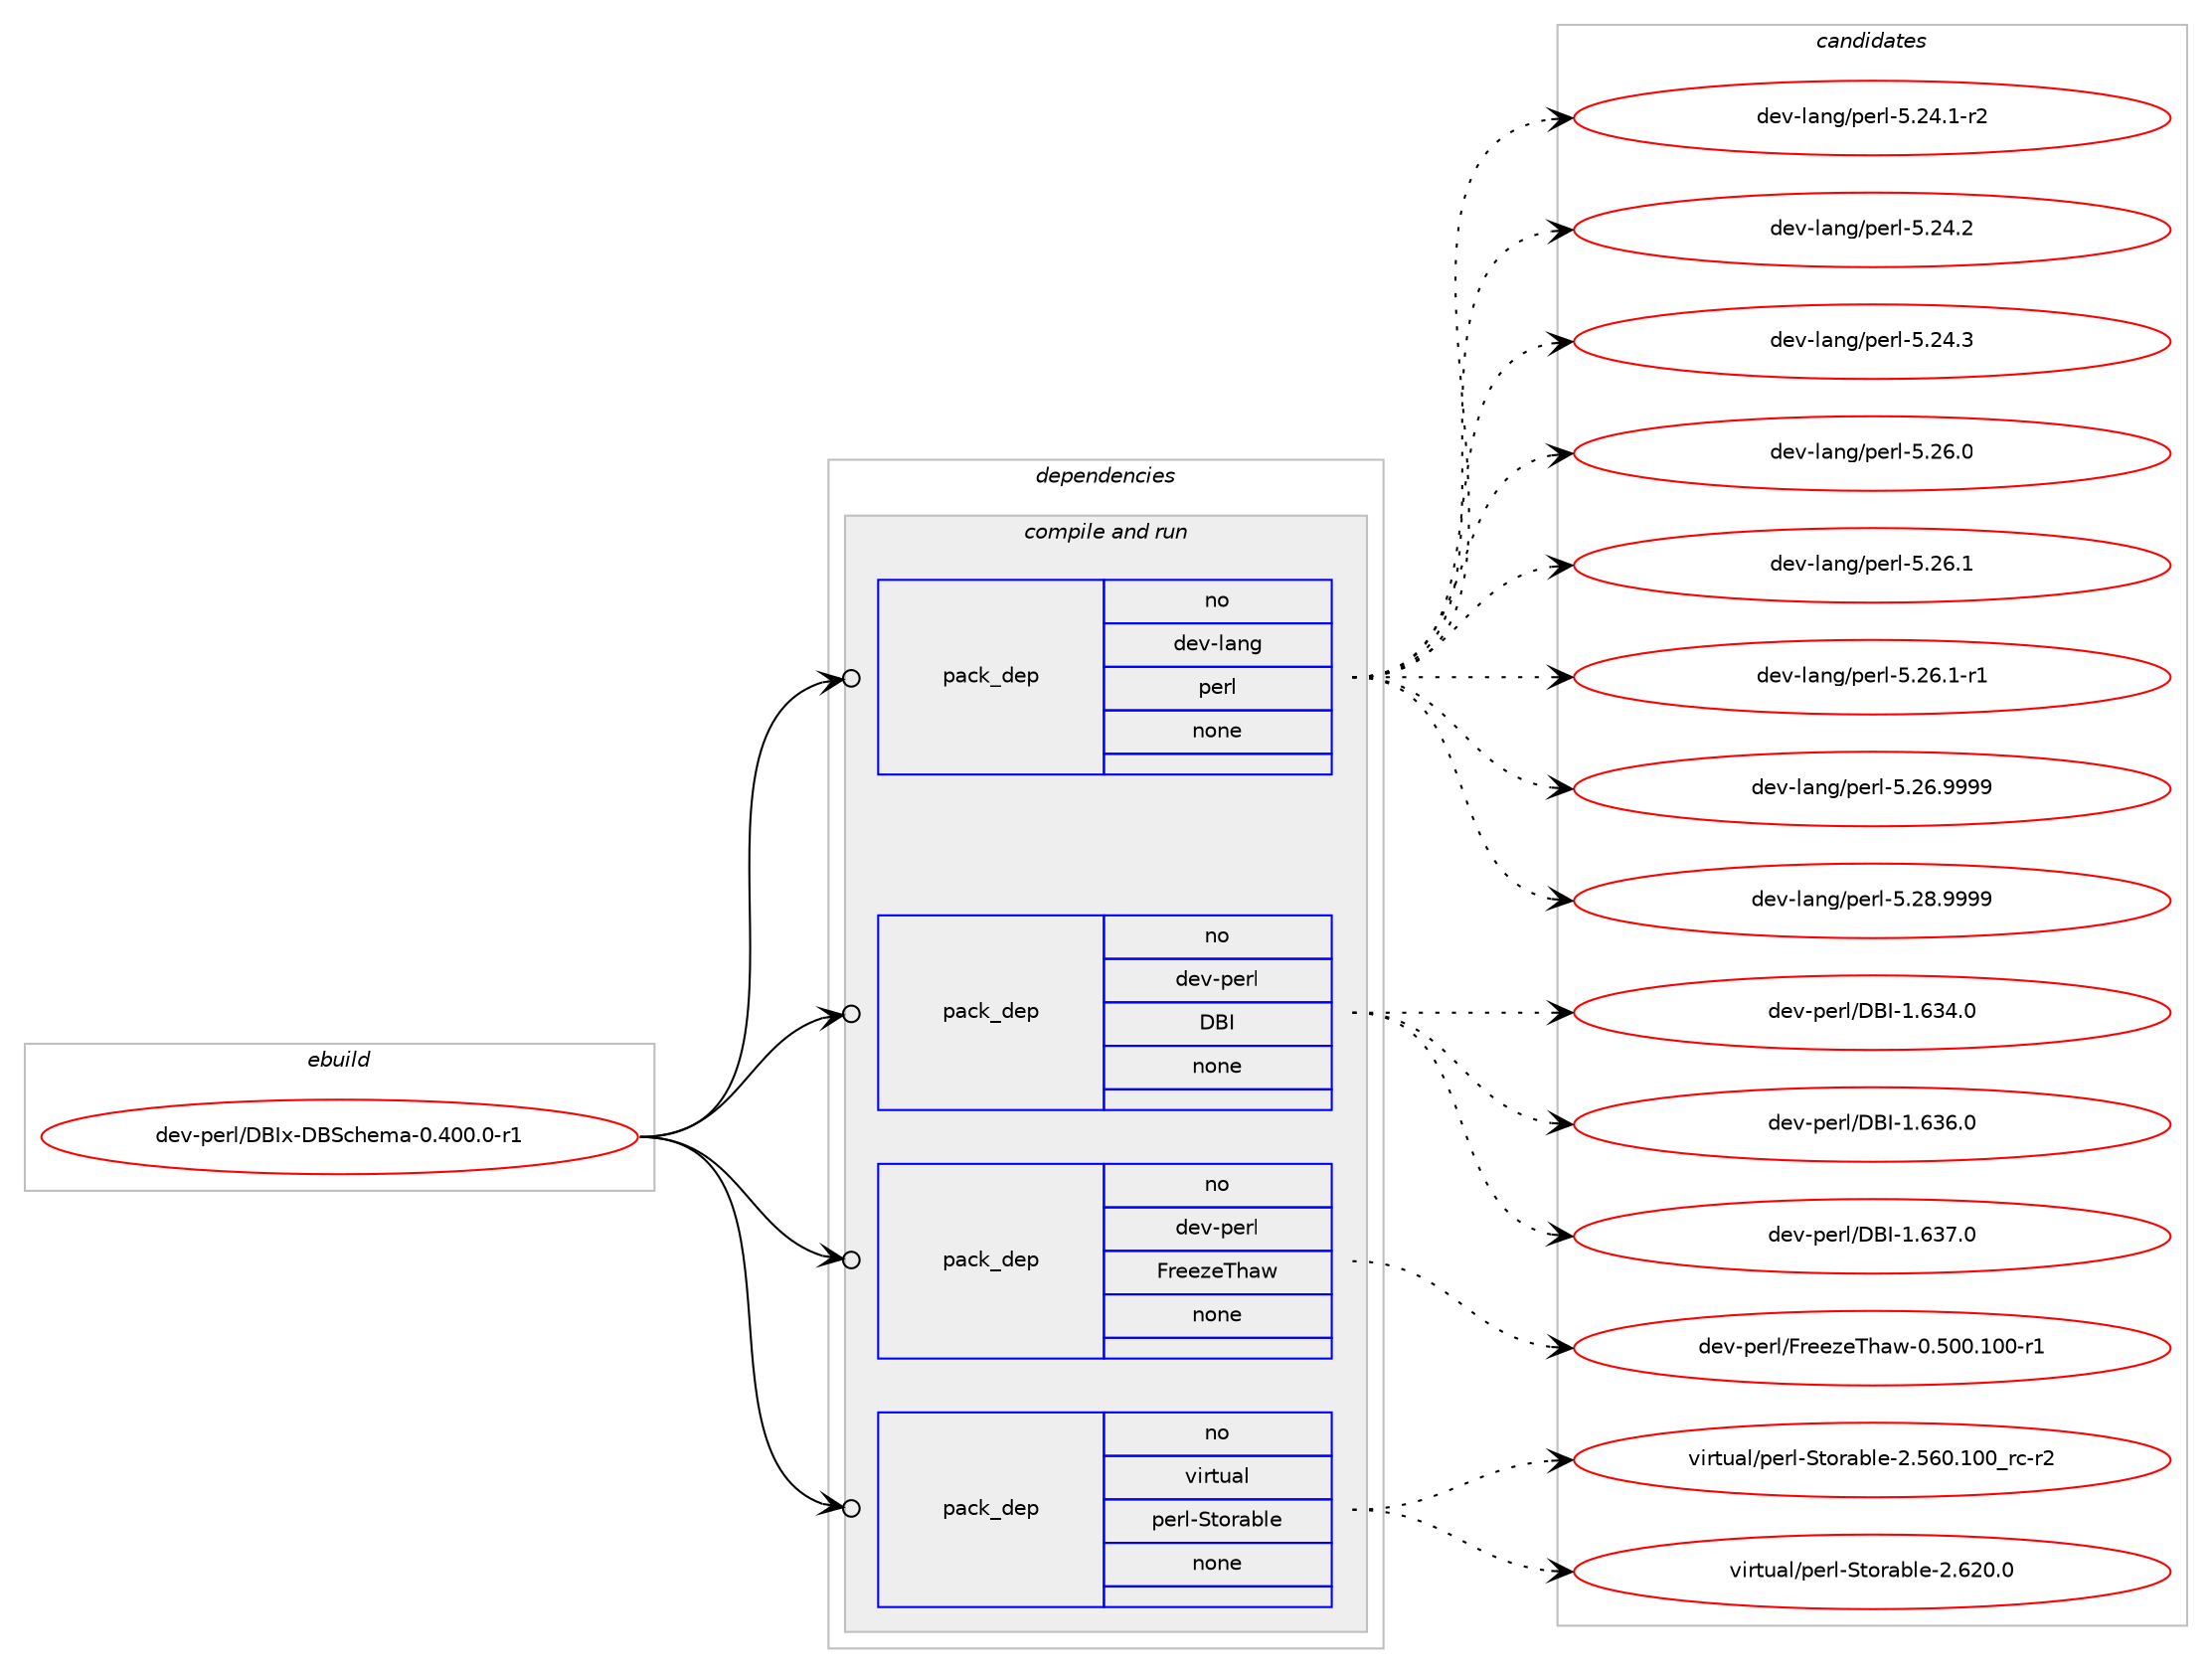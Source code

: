 digraph prolog {

# *************
# Graph options
# *************

newrank=true;
concentrate=true;
compound=true;
graph [rankdir=LR,fontname=Helvetica,fontsize=10,ranksep=1.5];#, ranksep=2.5, nodesep=0.2];
edge  [arrowhead=vee];
node  [fontname=Helvetica,fontsize=10];

# **********
# The ebuild
# **********

subgraph cluster_leftcol {
color=gray;
rank=same;
label=<<i>ebuild</i>>;
id [label="dev-perl/DBIx-DBSchema-0.400.0-r1", color=red, width=4, href="../dev-perl/DBIx-DBSchema-0.400.0-r1.svg"];
}

# ****************
# The dependencies
# ****************

subgraph cluster_midcol {
color=gray;
label=<<i>dependencies</i>>;
subgraph cluster_compile {
fillcolor="#eeeeee";
style=filled;
label=<<i>compile</i>>;
}
subgraph cluster_compileandrun {
fillcolor="#eeeeee";
style=filled;
label=<<i>compile and run</i>>;
subgraph pack96788 {
dependency127429 [label=<<TABLE BORDER="0" CELLBORDER="1" CELLSPACING="0" CELLPADDING="4" WIDTH="220"><TR><TD ROWSPAN="6" CELLPADDING="30">pack_dep</TD></TR><TR><TD WIDTH="110">no</TD></TR><TR><TD>dev-lang</TD></TR><TR><TD>perl</TD></TR><TR><TD>none</TD></TR><TR><TD></TD></TR></TABLE>>, shape=none, color=blue];
}
id:e -> dependency127429:w [weight=20,style="solid",arrowhead="odotvee"];
subgraph pack96789 {
dependency127430 [label=<<TABLE BORDER="0" CELLBORDER="1" CELLSPACING="0" CELLPADDING="4" WIDTH="220"><TR><TD ROWSPAN="6" CELLPADDING="30">pack_dep</TD></TR><TR><TD WIDTH="110">no</TD></TR><TR><TD>dev-perl</TD></TR><TR><TD>DBI</TD></TR><TR><TD>none</TD></TR><TR><TD></TD></TR></TABLE>>, shape=none, color=blue];
}
id:e -> dependency127430:w [weight=20,style="solid",arrowhead="odotvee"];
subgraph pack96790 {
dependency127431 [label=<<TABLE BORDER="0" CELLBORDER="1" CELLSPACING="0" CELLPADDING="4" WIDTH="220"><TR><TD ROWSPAN="6" CELLPADDING="30">pack_dep</TD></TR><TR><TD WIDTH="110">no</TD></TR><TR><TD>dev-perl</TD></TR><TR><TD>FreezeThaw</TD></TR><TR><TD>none</TD></TR><TR><TD></TD></TR></TABLE>>, shape=none, color=blue];
}
id:e -> dependency127431:w [weight=20,style="solid",arrowhead="odotvee"];
subgraph pack96791 {
dependency127432 [label=<<TABLE BORDER="0" CELLBORDER="1" CELLSPACING="0" CELLPADDING="4" WIDTH="220"><TR><TD ROWSPAN="6" CELLPADDING="30">pack_dep</TD></TR><TR><TD WIDTH="110">no</TD></TR><TR><TD>virtual</TD></TR><TR><TD>perl-Storable</TD></TR><TR><TD>none</TD></TR><TR><TD></TD></TR></TABLE>>, shape=none, color=blue];
}
id:e -> dependency127432:w [weight=20,style="solid",arrowhead="odotvee"];
}
subgraph cluster_run {
fillcolor="#eeeeee";
style=filled;
label=<<i>run</i>>;
}
}

# **************
# The candidates
# **************

subgraph cluster_choices {
rank=same;
color=gray;
label=<<i>candidates</i>>;

subgraph choice96788 {
color=black;
nodesep=1;
choice100101118451089711010347112101114108455346505246494511450 [label="dev-lang/perl-5.24.1-r2", color=red, width=4,href="../dev-lang/perl-5.24.1-r2.svg"];
choice10010111845108971101034711210111410845534650524650 [label="dev-lang/perl-5.24.2", color=red, width=4,href="../dev-lang/perl-5.24.2.svg"];
choice10010111845108971101034711210111410845534650524651 [label="dev-lang/perl-5.24.3", color=red, width=4,href="../dev-lang/perl-5.24.3.svg"];
choice10010111845108971101034711210111410845534650544648 [label="dev-lang/perl-5.26.0", color=red, width=4,href="../dev-lang/perl-5.26.0.svg"];
choice10010111845108971101034711210111410845534650544649 [label="dev-lang/perl-5.26.1", color=red, width=4,href="../dev-lang/perl-5.26.1.svg"];
choice100101118451089711010347112101114108455346505446494511449 [label="dev-lang/perl-5.26.1-r1", color=red, width=4,href="../dev-lang/perl-5.26.1-r1.svg"];
choice10010111845108971101034711210111410845534650544657575757 [label="dev-lang/perl-5.26.9999", color=red, width=4,href="../dev-lang/perl-5.26.9999.svg"];
choice10010111845108971101034711210111410845534650564657575757 [label="dev-lang/perl-5.28.9999", color=red, width=4,href="../dev-lang/perl-5.28.9999.svg"];
dependency127429:e -> choice100101118451089711010347112101114108455346505246494511450:w [style=dotted,weight="100"];
dependency127429:e -> choice10010111845108971101034711210111410845534650524650:w [style=dotted,weight="100"];
dependency127429:e -> choice10010111845108971101034711210111410845534650524651:w [style=dotted,weight="100"];
dependency127429:e -> choice10010111845108971101034711210111410845534650544648:w [style=dotted,weight="100"];
dependency127429:e -> choice10010111845108971101034711210111410845534650544649:w [style=dotted,weight="100"];
dependency127429:e -> choice100101118451089711010347112101114108455346505446494511449:w [style=dotted,weight="100"];
dependency127429:e -> choice10010111845108971101034711210111410845534650544657575757:w [style=dotted,weight="100"];
dependency127429:e -> choice10010111845108971101034711210111410845534650564657575757:w [style=dotted,weight="100"];
}
subgraph choice96789 {
color=black;
nodesep=1;
choice10010111845112101114108476866734549465451524648 [label="dev-perl/DBI-1.634.0", color=red, width=4,href="../dev-perl/DBI-1.634.0.svg"];
choice10010111845112101114108476866734549465451544648 [label="dev-perl/DBI-1.636.0", color=red, width=4,href="../dev-perl/DBI-1.636.0.svg"];
choice10010111845112101114108476866734549465451554648 [label="dev-perl/DBI-1.637.0", color=red, width=4,href="../dev-perl/DBI-1.637.0.svg"];
dependency127430:e -> choice10010111845112101114108476866734549465451524648:w [style=dotted,weight="100"];
dependency127430:e -> choice10010111845112101114108476866734549465451544648:w [style=dotted,weight="100"];
dependency127430:e -> choice10010111845112101114108476866734549465451554648:w [style=dotted,weight="100"];
}
subgraph choice96790 {
color=black;
nodesep=1;
choice1001011184511210111410847701141011011221018410497119454846534848464948484511449 [label="dev-perl/FreezeThaw-0.500.100-r1", color=red, width=4,href="../dev-perl/FreezeThaw-0.500.100-r1.svg"];
dependency127431:e -> choice1001011184511210111410847701141011011221018410497119454846534848464948484511449:w [style=dotted,weight="100"];
}
subgraph choice96791 {
color=black;
nodesep=1;
choice1181051141161179710847112101114108458311611111497981081014550465354484649484895114994511450 [label="virtual/perl-Storable-2.560.100_rc-r2", color=red, width=4,href="../virtual/perl-Storable-2.560.100_rc-r2.svg"];
choice1181051141161179710847112101114108458311611111497981081014550465450484648 [label="virtual/perl-Storable-2.620.0", color=red, width=4,href="../virtual/perl-Storable-2.620.0.svg"];
dependency127432:e -> choice1181051141161179710847112101114108458311611111497981081014550465354484649484895114994511450:w [style=dotted,weight="100"];
dependency127432:e -> choice1181051141161179710847112101114108458311611111497981081014550465450484648:w [style=dotted,weight="100"];
}
}

}
